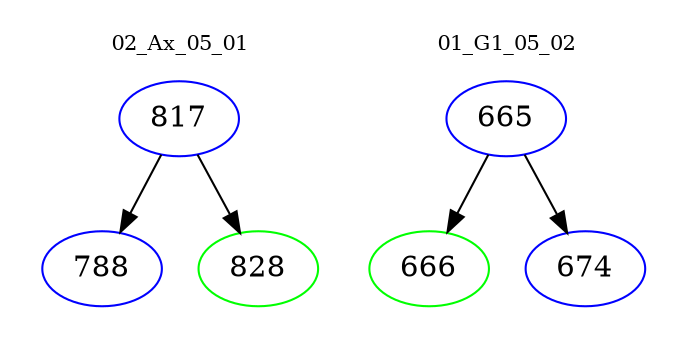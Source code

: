 digraph{
subgraph cluster_0 {
color = white
label = "02_Ax_05_01";
fontsize=10;
T0_817 [label="817", color="blue"]
T0_817 -> T0_788 [color="black"]
T0_788 [label="788", color="blue"]
T0_817 -> T0_828 [color="black"]
T0_828 [label="828", color="green"]
}
subgraph cluster_1 {
color = white
label = "01_G1_05_02";
fontsize=10;
T1_665 [label="665", color="blue"]
T1_665 -> T1_666 [color="black"]
T1_666 [label="666", color="green"]
T1_665 -> T1_674 [color="black"]
T1_674 [label="674", color="blue"]
}
}
